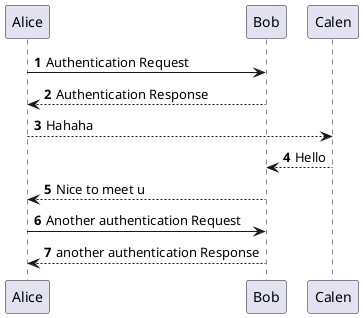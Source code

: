 @startuml
'https://plantuml.com/sequence-diagram

autonumber

Alice -> Bob: Authentication Request
Bob --> Alice: Authentication Response
Alice --> Calen: Hahaha
Calen --> Bob :Hello
Bob --> Alice : Nice to meet u
Alice -> Bob: Another authentication Request
Alice <-- Bob: another authentication Response
@enduml